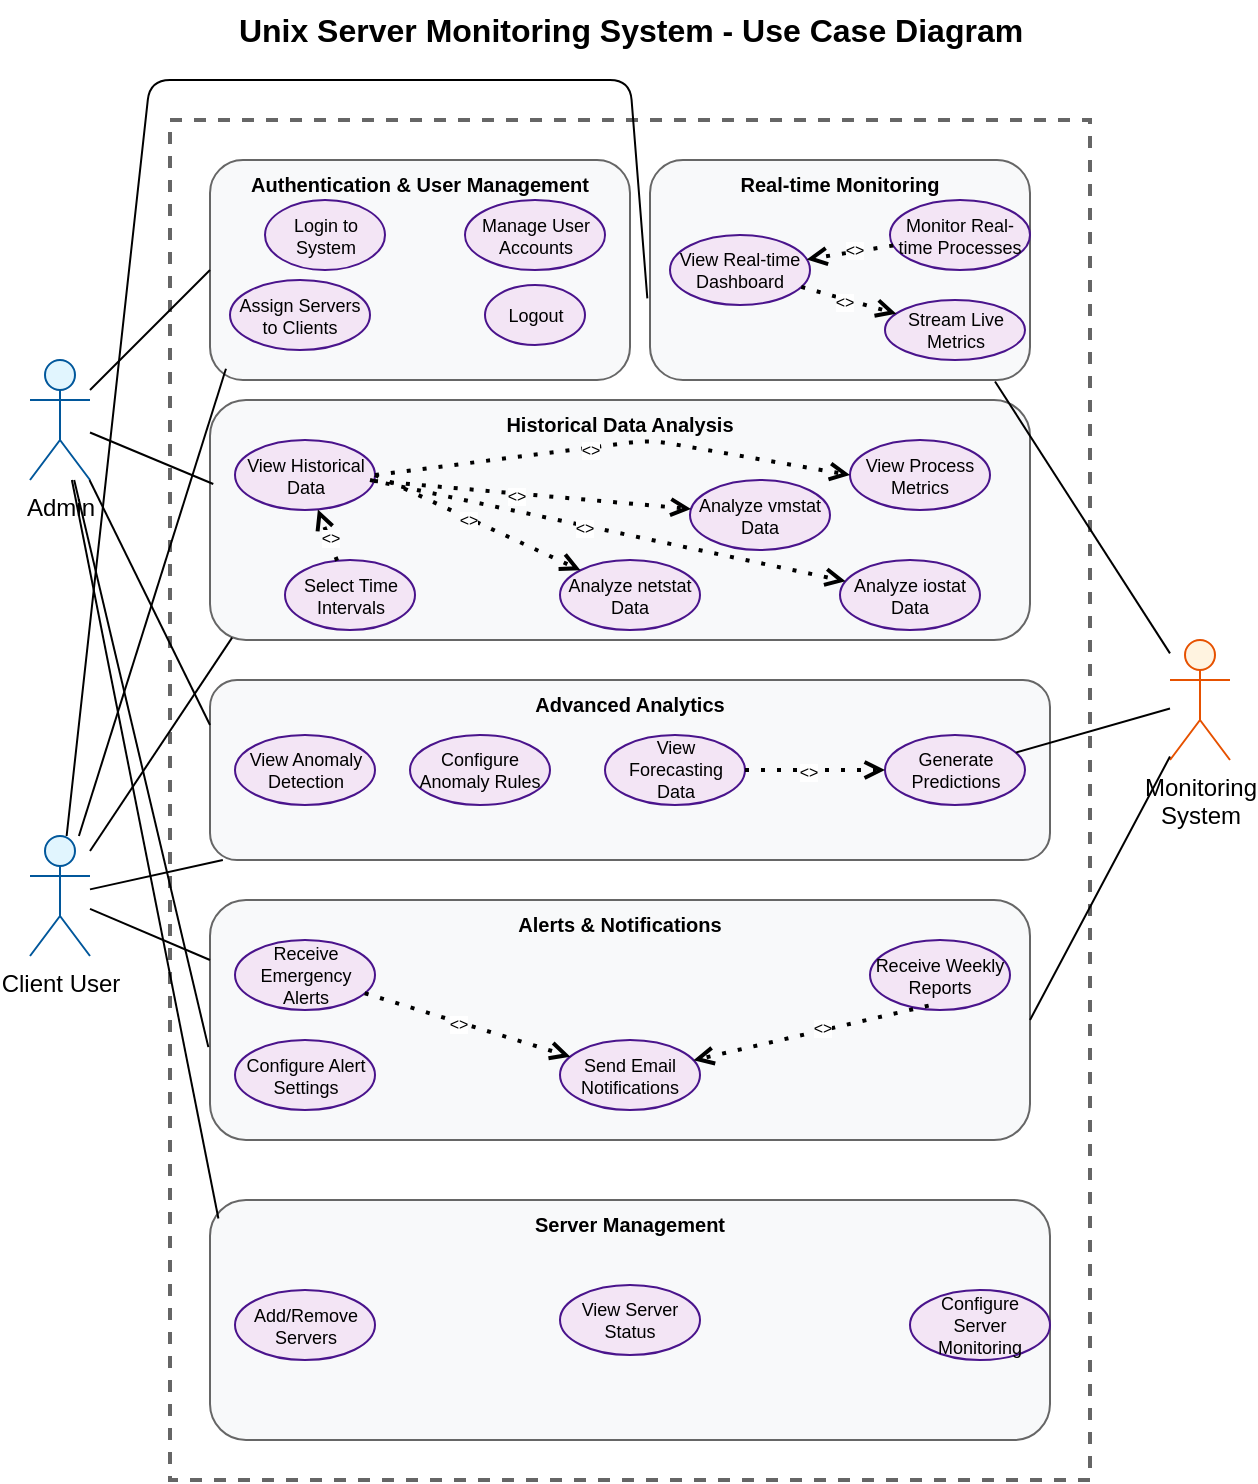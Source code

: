<mxfile>
    <diagram id="-AztXdqekDNXxDlePOfV" name="Use Case Diagram">
        <mxGraphModel dx="1030" dy="1676" grid="1" gridSize="10" guides="1" tooltips="1" connect="1" arrows="1" fold="1" page="1" pageScale="1" pageWidth="850" pageHeight="1100" math="0" shadow="0">
            <root>
                <mxCell id="0"/>
                <mxCell id="1" parent="0"/>
                <mxCell id="161" value="Unix Server Monitoring System - Use Case Diagram" style="text;html=1;strokeColor=none;fillColor=none;align=center;verticalAlign=middle;whiteSpace=wrap;rounded=0;fontSize=16;fontStyle=1;" parent="1" vertex="1">
                    <mxGeometry x="342.5" y="-130" width="395" height="30" as="geometry"/>
                </mxCell>
                <mxCell id="162" value="Admin" style="shape=umlActor;verticalLabelPosition=bottom;verticalAlign=top;html=1;outlineConnect=0;fillColor=#e1f5fe;strokeColor=#01579b;" parent="1" vertex="1">
                    <mxGeometry x="240" y="50" width="30" height="60" as="geometry"/>
                </mxCell>
                <mxCell id="163" value="Client User" style="shape=umlActor;verticalLabelPosition=bottom;verticalAlign=top;html=1;outlineConnect=0;fillColor=#e1f5fe;strokeColor=#01579b;" parent="1" vertex="1">
                    <mxGeometry x="240" y="288" width="30" height="60" as="geometry"/>
                </mxCell>
                <mxCell id="164" value="Monitoring&#xa;System" style="shape=umlActor;verticalLabelPosition=bottom;verticalAlign=top;html=1;outlineConnect=0;fillColor=#fff3e0;strokeColor=#e65100;" parent="1" vertex="1">
                    <mxGeometry x="810" y="190" width="30" height="60" as="geometry"/>
                </mxCell>
                <mxCell id="165" value="" style="rounded=0;whiteSpace=wrap;html=1;fillColor=none;strokeColor=#666666;strokeWidth=2;dashed=1;" parent="1" vertex="1">
                    <mxGeometry x="310" y="-70" width="460" height="680" as="geometry"/>
                </mxCell>
                <mxCell id="166" value="Authentication &amp; User Management" style="rounded=1;whiteSpace=wrap;html=1;fillColor=#f8f9fa;strokeColor=#666666;fontSize=10;fontStyle=1;verticalAlign=top;" parent="1" vertex="1">
                    <mxGeometry x="330" y="-50" width="210" height="110" as="geometry"/>
                </mxCell>
                <mxCell id="167" value="Login to System" style="ellipse;whiteSpace=wrap;html=1;fillColor=#f3e5f5;strokeColor=#4a148c;fontSize=9;" parent="1" vertex="1">
                    <mxGeometry x="357.5" y="-30" width="60" height="35" as="geometry"/>
                </mxCell>
                <mxCell id="168" value="Manage User Accounts" style="ellipse;whiteSpace=wrap;html=1;fillColor=#f3e5f5;strokeColor=#4a148c;fontSize=9;" parent="1" vertex="1">
                    <mxGeometry x="457.5" y="-30" width="70" height="35" as="geometry"/>
                </mxCell>
                <mxCell id="169" value="Assign Servers to Clients" style="ellipse;whiteSpace=wrap;html=1;fillColor=#f3e5f5;strokeColor=#4a148c;fontSize=9;" parent="1" vertex="1">
                    <mxGeometry x="340" y="10" width="70" height="35" as="geometry"/>
                </mxCell>
                <mxCell id="170" value="Logout" style="ellipse;whiteSpace=wrap;html=1;fillColor=#f3e5f5;strokeColor=#4a148c;fontSize=9;" parent="1" vertex="1">
                    <mxGeometry x="467.5" y="12.5" width="50" height="30" as="geometry"/>
                </mxCell>
                <mxCell id="171" value="Real-time Monitoring" style="rounded=1;whiteSpace=wrap;html=1;fillColor=#f8f9fa;strokeColor=#666666;fontSize=10;fontStyle=1;verticalAlign=top;" parent="1" vertex="1">
                    <mxGeometry x="550" y="-50" width="190" height="110" as="geometry"/>
                </mxCell>
                <mxCell id="172" value="View Real-time Dashboard" style="ellipse;whiteSpace=wrap;html=1;fillColor=#f3e5f5;strokeColor=#4a148c;fontSize=9;" parent="1" vertex="1">
                    <mxGeometry x="560" y="-12.5" width="70" height="35" as="geometry"/>
                </mxCell>
                <mxCell id="173" value="Monitor Real-time Processes" style="ellipse;whiteSpace=wrap;html=1;fillColor=#f3e5f5;strokeColor=#4a148c;fontSize=9;" parent="1" vertex="1">
                    <mxGeometry x="670" y="-30" width="70" height="35" as="geometry"/>
                </mxCell>
                <mxCell id="174" value="Stream Live Metrics" style="ellipse;whiteSpace=wrap;html=1;fillColor=#f3e5f5;strokeColor=#4a148c;fontSize=9;" parent="1" vertex="1">
                    <mxGeometry x="667.5" y="20" width="70" height="30" as="geometry"/>
                </mxCell>
                <mxCell id="175" value="Historical Data Analysis" style="rounded=1;whiteSpace=wrap;html=1;fillColor=#f8f9fa;strokeColor=#666666;fontSize=10;fontStyle=1;verticalAlign=top;" parent="1" vertex="1">
                    <mxGeometry x="330" y="70" width="410" height="120" as="geometry"/>
                </mxCell>
                <mxCell id="176" value="View Historical Data" style="ellipse;whiteSpace=wrap;html=1;fillColor=#f3e5f5;strokeColor=#4a148c;fontSize=9;" parent="1" vertex="1">
                    <mxGeometry x="342.5" y="90" width="70" height="35" as="geometry"/>
                </mxCell>
                <mxCell id="177" value="Select Time Intervals" style="ellipse;whiteSpace=wrap;html=1;fillColor=#f3e5f5;strokeColor=#4a148c;fontSize=9;" parent="1" vertex="1">
                    <mxGeometry x="367.5" y="150" width="65" height="35" as="geometry"/>
                </mxCell>
                <mxCell id="178" value="Analyze vmstat Data" style="ellipse;whiteSpace=wrap;html=1;fillColor=#f3e5f5;strokeColor=#4a148c;fontSize=9;" parent="1" vertex="1">
                    <mxGeometry x="570" y="110" width="70" height="35" as="geometry"/>
                </mxCell>
                <mxCell id="179" value="Analyze iostat Data" style="ellipse;whiteSpace=wrap;html=1;fillColor=#f3e5f5;strokeColor=#4a148c;fontSize=9;" parent="1" vertex="1">
                    <mxGeometry x="645" y="150" width="70" height="35" as="geometry"/>
                </mxCell>
                <mxCell id="180" value="Analyze netstat Data" style="ellipse;whiteSpace=wrap;html=1;fillColor=#f3e5f5;strokeColor=#4a148c;fontSize=9;" parent="1" vertex="1">
                    <mxGeometry x="505" y="150" width="70" height="35" as="geometry"/>
                </mxCell>
                <mxCell id="181" value="View Process Metrics" style="ellipse;whiteSpace=wrap;html=1;fillColor=#f3e5f5;strokeColor=#4a148c;fontSize=9;" parent="1" vertex="1">
                    <mxGeometry x="650" y="90" width="70" height="35" as="geometry"/>
                </mxCell>
                <mxCell id="182" value="Advanced Analytics" style="rounded=1;whiteSpace=wrap;html=1;fillColor=#f8f9fa;strokeColor=#666666;fontSize=10;fontStyle=1;verticalAlign=top;" parent="1" vertex="1">
                    <mxGeometry x="330" y="210" width="420" height="90" as="geometry"/>
                </mxCell>
                <mxCell id="183" value="View Anomaly Detection" style="ellipse;whiteSpace=wrap;html=1;fillColor=#f3e5f5;strokeColor=#4a148c;fontSize=9;" parent="1" vertex="1">
                    <mxGeometry x="342.5" y="237.5" width="70" height="35" as="geometry"/>
                </mxCell>
                <mxCell id="184" value="Configure Anomaly Rules" style="ellipse;whiteSpace=wrap;html=1;fillColor=#f3e5f5;strokeColor=#4a148c;fontSize=9;" parent="1" vertex="1">
                    <mxGeometry x="430" y="237.5" width="70" height="35" as="geometry"/>
                </mxCell>
                <mxCell id="185" value="View Forecasting Data" style="ellipse;whiteSpace=wrap;html=1;fillColor=#f3e5f5;strokeColor=#4a148c;fontSize=9;" parent="1" vertex="1">
                    <mxGeometry x="527.5" y="237.5" width="70" height="35" as="geometry"/>
                </mxCell>
                <mxCell id="186" value="Generate Predictions" style="ellipse;whiteSpace=wrap;html=1;fillColor=#f3e5f5;strokeColor=#4a148c;fontSize=9;" parent="1" vertex="1">
                    <mxGeometry x="667.5" y="237.5" width="70" height="35" as="geometry"/>
                </mxCell>
                <mxCell id="187" value="Alerts &amp; Notifications" style="rounded=1;whiteSpace=wrap;html=1;fillColor=#f8f9fa;strokeColor=#666666;fontSize=10;fontStyle=1;verticalAlign=top;" parent="1" vertex="1">
                    <mxGeometry x="330" y="320" width="410" height="120" as="geometry"/>
                </mxCell>
                <mxCell id="188" value="Receive Emergency Alerts" style="ellipse;whiteSpace=wrap;html=1;fillColor=#f3e5f5;strokeColor=#4a148c;fontSize=9;" parent="1" vertex="1">
                    <mxGeometry x="342.5" y="340" width="70" height="35" as="geometry"/>
                </mxCell>
                <mxCell id="189" value="Receive Weekly Reports" style="ellipse;whiteSpace=wrap;html=1;fillColor=#f3e5f5;strokeColor=#4a148c;fontSize=9;" parent="1" vertex="1">
                    <mxGeometry x="660" y="340" width="70" height="35" as="geometry"/>
                </mxCell>
                <mxCell id="190" value="Configure Alert Settings" style="ellipse;whiteSpace=wrap;html=1;fillColor=#f3e5f5;strokeColor=#4a148c;fontSize=9;" parent="1" vertex="1">
                    <mxGeometry x="342.5" y="390" width="70" height="35" as="geometry"/>
                </mxCell>
                <mxCell id="191" value="Send Email Notifications" style="ellipse;whiteSpace=wrap;html=1;fillColor=#f3e5f5;strokeColor=#4a148c;fontSize=9;" parent="1" vertex="1">
                    <mxGeometry x="505" y="390" width="70" height="35" as="geometry"/>
                </mxCell>
                <mxCell id="192" value="Server Management" style="rounded=1;whiteSpace=wrap;html=1;fillColor=#f8f9fa;strokeColor=#666666;fontSize=10;fontStyle=1;verticalAlign=top;" parent="1" vertex="1">
                    <mxGeometry x="330" y="470" width="420" height="120" as="geometry"/>
                </mxCell>
                <mxCell id="193" value="Add/Remove Servers" style="ellipse;whiteSpace=wrap;html=1;fillColor=#f3e5f5;strokeColor=#4a148c;fontSize=9;" parent="1" vertex="1">
                    <mxGeometry x="342.5" y="515" width="70" height="35" as="geometry"/>
                </mxCell>
                <mxCell id="194" value="Configure Server Monitoring" style="ellipse;whiteSpace=wrap;html=1;fillColor=#f3e5f5;strokeColor=#4a148c;fontSize=9;" parent="1" vertex="1">
                    <mxGeometry x="680" y="515" width="70" height="35" as="geometry"/>
                </mxCell>
                <mxCell id="195" value="View Server Status" style="ellipse;whiteSpace=wrap;html=1;fillColor=#f3e5f5;strokeColor=#4a148c;fontSize=9;" parent="1" vertex="1">
                    <mxGeometry x="505" y="512.5" width="70" height="35" as="geometry"/>
                </mxCell>
                <mxCell id="196" style="endArrow=none;html=1;entryX=0;entryY=0.5;entryDx=0;entryDy=0;" parent="1" source="162" target="166" edge="1">
                    <mxGeometry relative="1" as="geometry"/>
                </mxCell>
                <mxCell id="200" style="endArrow=none;html=1;entryX=0.004;entryY=0.35;entryDx=0;entryDy=0;entryPerimeter=0;" parent="1" source="162" target="175" edge="1">
                    <mxGeometry relative="1" as="geometry"/>
                </mxCell>
                <mxCell id="202" style="endArrow=none;html=1;entryX=0;entryY=0.25;entryDx=0;entryDy=0;" parent="1" source="162" target="182" edge="1">
                    <mxGeometry relative="1" as="geometry"/>
                </mxCell>
                <mxCell id="205" style="endArrow=none;html=1;entryX=-0.002;entryY=0.613;entryDx=0;entryDy=0;entryPerimeter=0;" parent="1" source="162" target="187" edge="1">
                    <mxGeometry relative="1" as="geometry"/>
                </mxCell>
                <mxCell id="207" style="endArrow=none;html=1;entryX=0.01;entryY=0.077;entryDx=0;entryDy=0;entryPerimeter=0;" parent="1" source="162" target="192" edge="1">
                    <mxGeometry relative="1" as="geometry"/>
                </mxCell>
                <mxCell id="209" style="endArrow=none;html=1;entryX=0.038;entryY=0.949;entryDx=0;entryDy=0;entryPerimeter=0;" parent="1" source="163" target="166" edge="1">
                    <mxGeometry relative="1" as="geometry"/>
                </mxCell>
                <mxCell id="210" style="endArrow=none;html=1;entryX=-0.007;entryY=0.629;entryDx=0;entryDy=0;entryPerimeter=0;" parent="1" source="163" target="171" edge="1">
                    <mxGeometry relative="1" as="geometry">
                        <Array as="points">
                            <mxPoint x="300" y="-90"/>
                            <mxPoint x="540" y="-90"/>
                        </Array>
                    </mxGeometry>
                </mxCell>
                <mxCell id="211" style="endArrow=none;html=1;entryX=0.027;entryY=0.99;entryDx=0;entryDy=0;entryPerimeter=0;" parent="1" source="163" target="175" edge="1">
                    <mxGeometry relative="1" as="geometry"/>
                </mxCell>
                <mxCell id="213" style="endArrow=none;html=1;" parent="1" source="163" target="182" edge="1">
                    <mxGeometry relative="1" as="geometry"/>
                </mxCell>
                <mxCell id="215" style="endArrow=none;html=1;entryX=0;entryY=0.25;entryDx=0;entryDy=0;" parent="1" source="163" target="187" edge="1">
                    <mxGeometry relative="1" as="geometry"/>
                </mxCell>
                <mxCell id="218" style="endArrow=none;html=1;entryX=0.908;entryY=1.007;entryDx=0;entryDy=0;entryPerimeter=0;" parent="1" source="164" target="171" edge="1">
                    <mxGeometry relative="1" as="geometry"/>
                </mxCell>
                <mxCell id="219" style="endArrow=none;html=1;" parent="1" source="164" target="186" edge="1">
                    <mxGeometry relative="1" as="geometry"/>
                </mxCell>
                <mxCell id="220" style="endArrow=none;html=1;entryX=1;entryY=0.5;entryDx=0;entryDy=0;" parent="1" source="164" target="187" edge="1">
                    <mxGeometry relative="1" as="geometry"/>
                </mxCell>
                <mxCell id="221" style="endArrow=open;dashed=1;html=1;dashPattern=1 3;strokeWidth=2;" parent="1" source="172" target="174" edge="1">
                    <mxGeometry relative="1" as="geometry"/>
                </mxCell>
                <mxCell id="222" value="&lt;&lt;include&gt;&gt;" style="edgeLabel;html=1;align=center;verticalAlign=middle;resizable=0;points=[];fontSize=8;" parent="221" vertex="1" connectable="0">
                    <mxGeometry x="-0.1" y="-1" relative="1" as="geometry">
                        <mxPoint as="offset"/>
                    </mxGeometry>
                </mxCell>
                <mxCell id="223" style="endArrow=open;dashed=1;html=1;dashPattern=1 3;strokeWidth=2;" parent="1" source="176" target="178" edge="1">
                    <mxGeometry relative="1" as="geometry"/>
                </mxCell>
                <mxCell id="224" value="&lt;&lt;include&gt;&gt;" style="edgeLabel;html=1;align=center;verticalAlign=middle;resizable=0;points=[];fontSize=8;" parent="223" vertex="1" connectable="0">
                    <mxGeometry x="-0.1" y="-1" relative="1" as="geometry">
                        <mxPoint as="offset"/>
                    </mxGeometry>
                </mxCell>
                <mxCell id="225" style="endArrow=open;dashed=1;html=1;dashPattern=1 3;strokeWidth=2;" parent="1" source="185" target="186" edge="1">
                    <mxGeometry relative="1" as="geometry"/>
                </mxCell>
                <mxCell id="226" value="&lt;&lt;include&gt;&gt;" style="edgeLabel;html=1;align=center;verticalAlign=middle;resizable=0;points=[];fontSize=8;" parent="225" vertex="1" connectable="0">
                    <mxGeometry x="-0.1" y="-1" relative="1" as="geometry">
                        <mxPoint as="offset"/>
                    </mxGeometry>
                </mxCell>
                <mxCell id="227" style="endArrow=open;dashed=1;html=1;dashPattern=1 3;strokeWidth=2;" parent="1" source="188" target="191" edge="1">
                    <mxGeometry relative="1" as="geometry"/>
                </mxCell>
                <mxCell id="228" value="&lt;&lt;include&gt;&gt;" style="edgeLabel;html=1;align=center;verticalAlign=middle;resizable=0;points=[];fontSize=8;" parent="227" vertex="1" connectable="0">
                    <mxGeometry x="-0.1" y="-1" relative="1" as="geometry">
                        <mxPoint as="offset"/>
                    </mxGeometry>
                </mxCell>
                <mxCell id="229" style="endArrow=open;dashed=1;html=1;dashPattern=1 3;strokeWidth=2;" parent="1" source="173" target="172" edge="1">
                    <mxGeometry relative="1" as="geometry"/>
                </mxCell>
                <mxCell id="230" value="&lt;&lt;extend&gt;&gt;" style="edgeLabel;html=1;align=center;verticalAlign=middle;resizable=0;points=[];fontSize=8;" parent="229" vertex="1" connectable="0">
                    <mxGeometry x="-0.1" y="-1" relative="1" as="geometry">
                        <mxPoint as="offset"/>
                    </mxGeometry>
                </mxCell>
                <mxCell id="231" style="endArrow=open;dashed=1;html=1;dashPattern=1 3;strokeWidth=2;" parent="1" source="177" target="176" edge="1">
                    <mxGeometry relative="1" as="geometry"/>
                </mxCell>
                <mxCell id="232" value="&lt;&lt;extend&gt;&gt;" style="edgeLabel;html=1;align=center;verticalAlign=middle;resizable=0;points=[];fontSize=8;" parent="231" vertex="1" connectable="0">
                    <mxGeometry x="-0.1" y="-1" relative="1" as="geometry">
                        <mxPoint as="offset"/>
                    </mxGeometry>
                </mxCell>
                <mxCell id="235" style="endArrow=open;dashed=1;html=1;dashPattern=1 3;strokeWidth=2;exitX=0.419;exitY=0.937;exitDx=0;exitDy=0;exitPerimeter=0;" edge="1" parent="1" source="189" target="191">
                    <mxGeometry relative="1" as="geometry">
                        <mxPoint x="459" y="377" as="sourcePoint"/>
                        <mxPoint x="534" y="403" as="targetPoint"/>
                    </mxGeometry>
                </mxCell>
                <mxCell id="236" value="&lt;&lt;include&gt;&gt;" style="edgeLabel;html=1;align=center;verticalAlign=middle;resizable=0;points=[];fontSize=8;" vertex="1" connectable="0" parent="235">
                    <mxGeometry x="-0.1" y="-1" relative="1" as="geometry">
                        <mxPoint as="offset"/>
                    </mxGeometry>
                </mxCell>
                <mxCell id="239" style="endArrow=open;dashed=1;html=1;dashPattern=1 3;strokeWidth=2;exitX=1;exitY=0.5;exitDx=0;exitDy=0;entryX=0;entryY=0;entryDx=0;entryDy=0;" edge="1" parent="1" source="176" target="180">
                    <mxGeometry relative="1" as="geometry">
                        <mxPoint x="423" y="118" as="sourcePoint"/>
                        <mxPoint x="515" y="118" as="targetPoint"/>
                    </mxGeometry>
                </mxCell>
                <mxCell id="240" value="&lt;&lt;include&gt;&gt;" style="edgeLabel;html=1;align=center;verticalAlign=middle;resizable=0;points=[];fontSize=8;" vertex="1" connectable="0" parent="239">
                    <mxGeometry x="-0.1" y="-1" relative="1" as="geometry">
                        <mxPoint as="offset"/>
                    </mxGeometry>
                </mxCell>
                <mxCell id="241" style="endArrow=open;dashed=1;html=1;dashPattern=1 3;strokeWidth=2;" edge="1" parent="1" target="179">
                    <mxGeometry relative="1" as="geometry">
                        <mxPoint x="410" y="110" as="sourcePoint"/>
                        <mxPoint x="525" y="128" as="targetPoint"/>
                    </mxGeometry>
                </mxCell>
                <mxCell id="242" value="&lt;&lt;include&gt;&gt;" style="edgeLabel;html=1;align=center;verticalAlign=middle;resizable=0;points=[];fontSize=8;" vertex="1" connectable="0" parent="241">
                    <mxGeometry x="-0.1" y="-1" relative="1" as="geometry">
                        <mxPoint as="offset"/>
                    </mxGeometry>
                </mxCell>
                <mxCell id="244" style="endArrow=open;dashed=1;html=1;dashPattern=1 3;strokeWidth=2;exitX=1;exitY=0.5;exitDx=0;exitDy=0;entryX=0;entryY=0.5;entryDx=0;entryDy=0;" edge="1" parent="1" source="176" target="181">
                    <mxGeometry relative="1" as="geometry">
                        <mxPoint x="423" y="118" as="sourcePoint"/>
                        <mxPoint x="525" y="165" as="targetPoint"/>
                        <Array as="points">
                            <mxPoint x="550" y="90"/>
                        </Array>
                    </mxGeometry>
                </mxCell>
                <mxCell id="245" value="&lt;&lt;include&gt;&gt;" style="edgeLabel;html=1;align=center;verticalAlign=middle;resizable=0;points=[];fontSize=8;" vertex="1" connectable="0" parent="244">
                    <mxGeometry x="-0.1" y="-1" relative="1" as="geometry">
                        <mxPoint as="offset"/>
                    </mxGeometry>
                </mxCell>
            </root>
        </mxGraphModel>
    </diagram>
</mxfile>